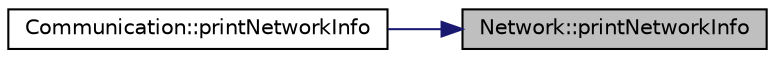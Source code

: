 digraph "Network::printNetworkInfo"
{
 // LATEX_PDF_SIZE
  edge [fontname="Helvetica",fontsize="10",labelfontname="Helvetica",labelfontsize="10"];
  node [fontname="Helvetica",fontsize="10",shape=record];
  rankdir="RL";
  Node48 [label="Network::printNetworkInfo",height=0.2,width=0.4,color="black", fillcolor="grey75", style="filled", fontcolor="black",tooltip="Prints all relevant Network-Information of the connected network to serial."];
  Node48 -> Node49 [dir="back",color="midnightblue",fontsize="10",style="solid",fontname="Helvetica"];
  Node49 [label="Communication::printNetworkInfo",height=0.2,width=0.4,color="black", fillcolor="white", style="filled",URL="$class_communication.html#a712771a08b90a572d4b2115fd5a7c4bd",tooltip=" "];
}
